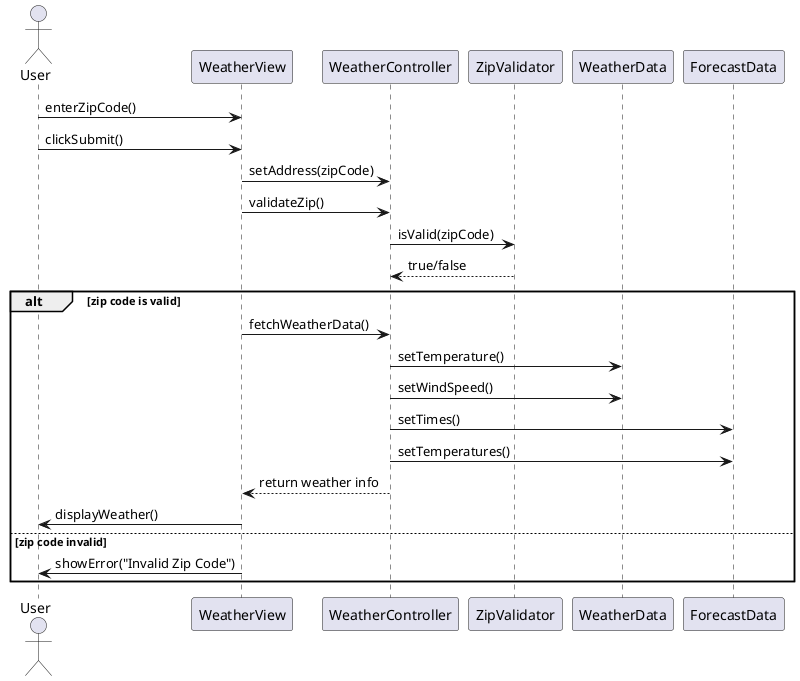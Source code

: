 @startuml
actor User

User -> WeatherView : enterZipCode()
User -> WeatherView : clickSubmit()

WeatherView -> WeatherController : setAddress(zipCode)
WeatherView -> WeatherController : validateZip()

WeatherController -> ZipValidator : isValid(zipCode)
ZipValidator --> WeatherController : true/false

alt zip code is valid
    WeatherView -> WeatherController : fetchWeatherData()
    WeatherController -> WeatherData : setTemperature()
    WeatherController -> WeatherData : setWindSpeed()
    WeatherController -> ForecastData : setTimes()
    WeatherController -> ForecastData : setTemperatures()
    WeatherController --> WeatherView : return weather info
    WeatherView -> User : displayWeather()
else zip code invalid
    WeatherView -> User : showError("Invalid Zip Code")
end
@enduml
